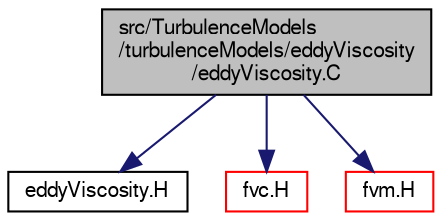 digraph "src/TurbulenceModels/turbulenceModels/eddyViscosity/eddyViscosity.C"
{
  bgcolor="transparent";
  edge [fontname="FreeSans",fontsize="10",labelfontname="FreeSans",labelfontsize="10"];
  node [fontname="FreeSans",fontsize="10",shape=record];
  Node0 [label="src/TurbulenceModels\l/turbulenceModels/eddyViscosity\l/eddyViscosity.C",height=0.2,width=0.4,color="black", fillcolor="grey75", style="filled", fontcolor="black"];
  Node0 -> Node1 [color="midnightblue",fontsize="10",style="solid",fontname="FreeSans"];
  Node1 [label="eddyViscosity.H",height=0.2,width=0.4,color="black",URL="$a17768.html"];
  Node0 -> Node2 [color="midnightblue",fontsize="10",style="solid",fontname="FreeSans"];
  Node2 [label="fvc.H",height=0.2,width=0.4,color="red",URL="$a02924.html"];
  Node0 -> Node158 [color="midnightblue",fontsize="10",style="solid",fontname="FreeSans"];
  Node158 [label="fvm.H",height=0.2,width=0.4,color="red",URL="$a03053.html"];
}
